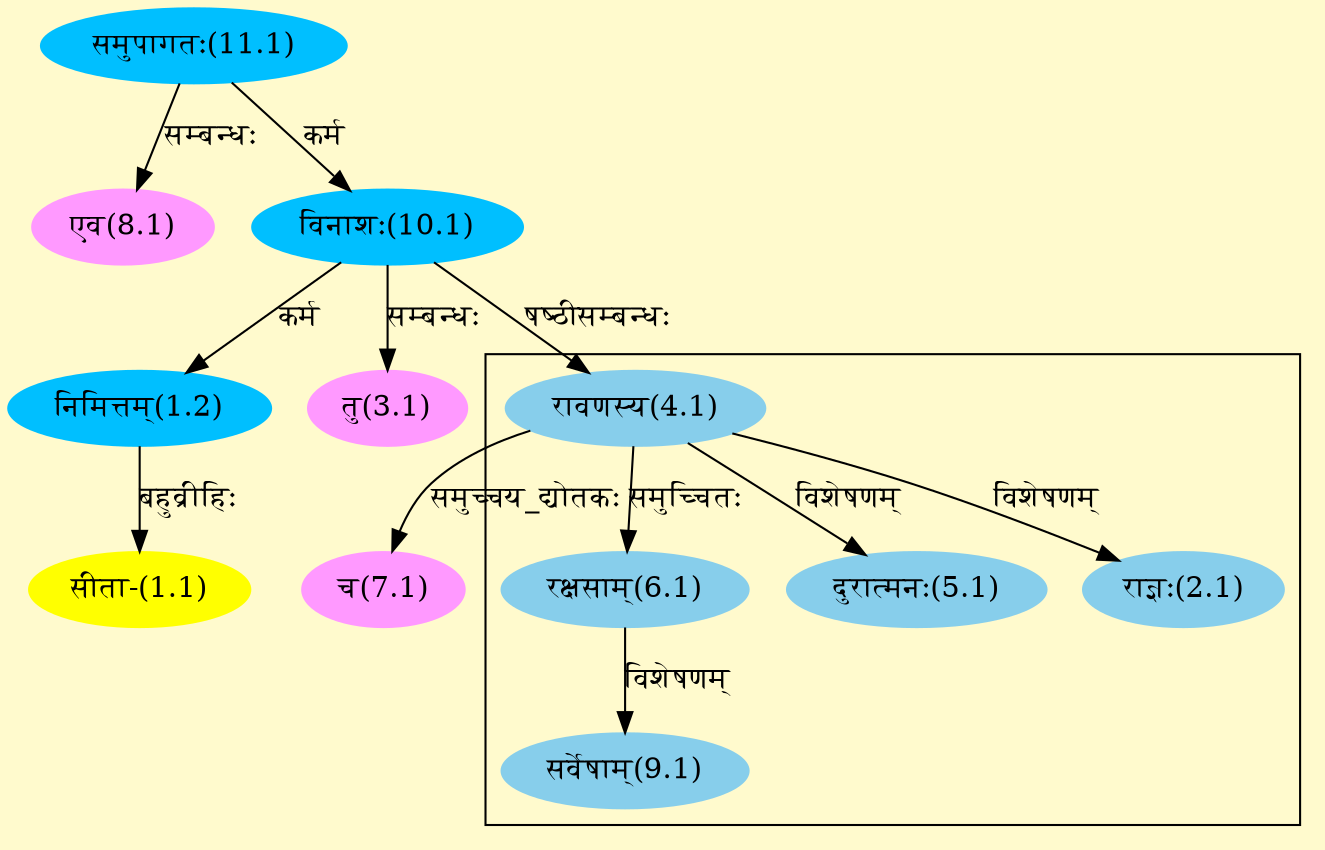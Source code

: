 digraph G{
rankdir=BT;
 compound=true;
 bgcolor="lemonchiffon1";

subgraph cluster_1{
Node2_1 [style=filled, color="#87CEEB" label = "राज्ञः(2.1)"]
Node4_1 [style=filled, color="#87CEEB" label = "रावणस्य(4.1)"]
Node5_1 [style=filled, color="#87CEEB" label = "दुरात्मनः(5.1)"]
Node6_1 [style=filled, color="#87CEEB" label = "रक्षसाम्(6.1)"]
Node9_1 [style=filled, color="#87CEEB" label = "सर्वेषाम्(9.1)"]

}
Node1_1 [style=filled, color="#FFFF00" label = "सीता-(1.1)"]
Node1_2 [style=filled, color="#00BFFF" label = "निमित्तम्(1.2)"]
Node10_1 [style=filled, color="#00BFFF" label = "विनाशः(10.1)"]
Node3_1 [style=filled, color="#FF99FF" label = "तु(3.1)"]
Node4_1 [style=filled, color="#87CEEB" label = "रावणस्य(4.1)"]
Node7_1 [style=filled, color="#FF99FF" label = "च(7.1)"]
Node8_1 [style=filled, color="#FF99FF" label = "एव(8.1)"]
Node11_1 [style=filled, color="#00BFFF" label = "समुपागतः(11.1)"]
/* Start of Relations section */

Node1_1 -> Node1_2 [  label="बहुव्रीहिः"  dir="back" ]
Node1_2 -> Node10_1 [  label="कर्म"  dir="back" ]
Node2_1 -> Node4_1 [  label="विशेषणम्"  dir="back" ]
Node3_1 -> Node10_1 [  label="सम्बन्धः"  dir="back" ]
Node4_1 -> Node10_1 [  label="षष्ठीसम्बन्धः"  dir="back" ]
Node5_1 -> Node4_1 [  label="विशेषणम्"  dir="back" ]
Node6_1 -> Node4_1 [  label="समुच्चितः"  dir="back" ]
Node7_1 -> Node4_1 [  label="समुच्चय_द्योतकः"  dir="back" ]
Node8_1 -> Node11_1 [  label="सम्बन्धः"  dir="back" ]
Node9_1 -> Node6_1 [  label="विशेषणम्"  dir="back" ]
Node10_1 -> Node11_1 [  label="कर्म"  dir="back" ]
}
